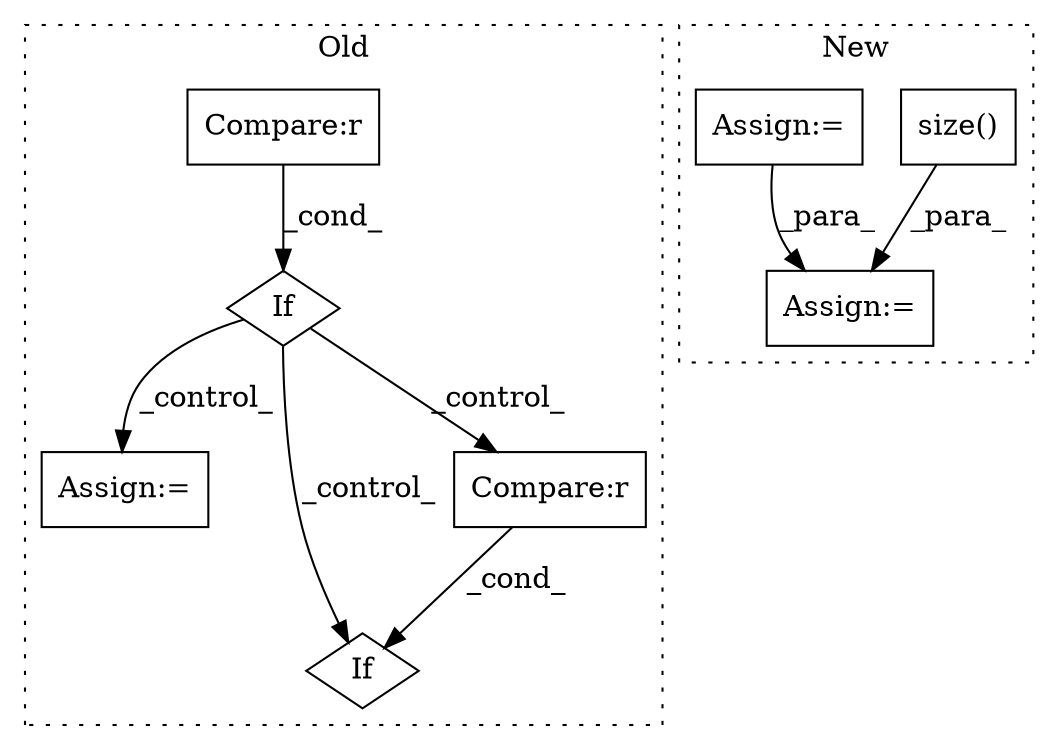 digraph G {
subgraph cluster0 {
1 [label="If" a="96" s="5071,5092" l="3,19" shape="diamond"];
3 [label="Assign:=" a="68" s="5447" l="3" shape="box"];
4 [label="Compare:r" a="40" s="5074" l="18" shape="box"];
7 [label="If" a="96" s="5111,5137" l="3,23" shape="diamond"];
8 [label="Compare:r" a="40" s="5114" l="23" shape="box"];
label = "Old";
style="dotted";
}
subgraph cluster1 {
2 [label="size()" a="75" s="5179" l="18" shape="box"];
5 [label="Assign:=" a="68" s="5294" l="3" shape="box"];
6 [label="Assign:=" a="68" s="5058" l="3" shape="box"];
label = "New";
style="dotted";
}
1 -> 3 [label="_control_"];
1 -> 7 [label="_control_"];
1 -> 8 [label="_control_"];
2 -> 5 [label="_para_"];
4 -> 1 [label="_cond_"];
6 -> 5 [label="_para_"];
8 -> 7 [label="_cond_"];
}